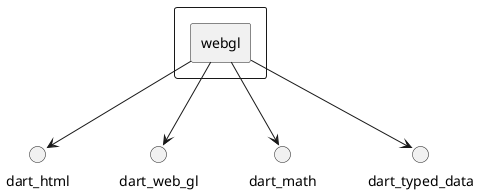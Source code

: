@startuml
rectangle {
rectangle webgl as webgl.dart
}
webgl.dart  -->  dart_html
webgl.dart  -->  dart_web_gl
webgl.dart  -->  dart_math
webgl.dart  -->  dart_typed_data
@enduml
